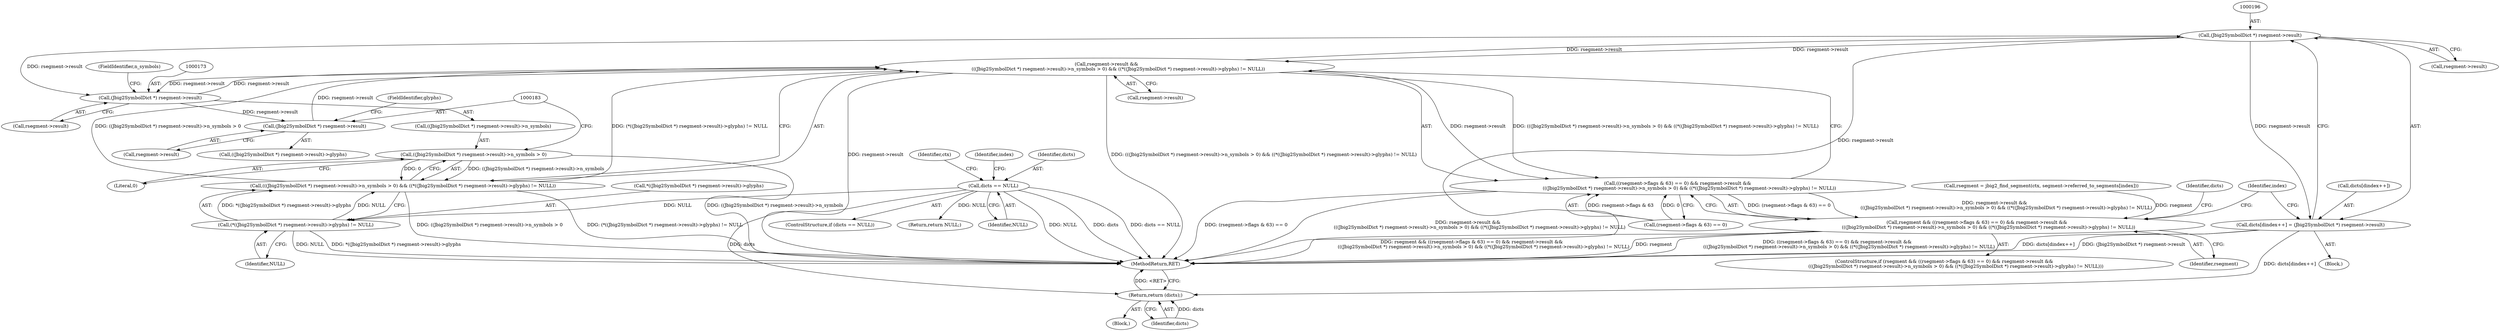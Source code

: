 digraph "0_ghostscript_e698d5c11d27212aa1098bc5b1673a3378563092_15@pointer" {
"1000195" [label="(Call,(Jbig2SymbolDict *) rsegment->result)"];
"1000165" [label="(Call,rsegment->result &&\n                (((Jbig2SymbolDict *) rsegment->result)->n_symbols > 0) && ((*((Jbig2SymbolDict *) rsegment->result)->glyphs) != NULL))"];
"1000195" [label="(Call,(Jbig2SymbolDict *) rsegment->result)"];
"1000172" [label="(Call,(Jbig2SymbolDict *) rsegment->result)"];
"1000182" [label="(Call,(Jbig2SymbolDict *) rsegment->result)"];
"1000169" [label="(Call,(((Jbig2SymbolDict *) rsegment->result)->n_symbols > 0) && ((*((Jbig2SymbolDict *) rsegment->result)->glyphs) != NULL))"];
"1000170" [label="(Call,((Jbig2SymbolDict *) rsegment->result)->n_symbols > 0)"];
"1000179" [label="(Call,(*((Jbig2SymbolDict *) rsegment->result)->glyphs) != NULL)"];
"1000120" [label="(Call,dicts == NULL)"];
"1000157" [label="(Call,((rsegment->flags & 63) == 0) && rsegment->result &&\n                (((Jbig2SymbolDict *) rsegment->result)->n_symbols > 0) && ((*((Jbig2SymbolDict *) rsegment->result)->glyphs) != NULL))"];
"1000155" [label="(Call,rsegment && ((rsegment->flags & 63) == 0) && rsegment->result &&\n                (((Jbig2SymbolDict *) rsegment->result)->n_symbols > 0) && ((*((Jbig2SymbolDict *) rsegment->result)->glyphs) != NULL))"];
"1000190" [label="(Call,dicts[dindex++] = (Jbig2SymbolDict *) rsegment->result)"];
"1000214" [label="(Return,return (dicts);)"];
"1000165" [label="(Call,rsegment->result &&\n                (((Jbig2SymbolDict *) rsegment->result)->n_symbols > 0) && ((*((Jbig2SymbolDict *) rsegment->result)->glyphs) != NULL))"];
"1000180" [label="(Call,*((Jbig2SymbolDict *) rsegment->result)->glyphs)"];
"1000105" [label="(Block,)"];
"1000145" [label="(Call,rsegment = jbig2_find_segment(ctx, segment->referred_to_segments[index]))"];
"1000171" [label="(Call,((Jbig2SymbolDict *) rsegment->result)->n_symbols)"];
"1000135" [label="(Identifier,index)"];
"1000181" [label="(Call,((Jbig2SymbolDict *) rsegment->result)->glyphs)"];
"1000177" [label="(FieldIdentifier,n_symbols)"];
"1000179" [label="(Call,(*((Jbig2SymbolDict *) rsegment->result)->glyphs) != NULL)"];
"1000143" [label="(Identifier,index)"];
"1000119" [label="(ControlStructure,if (dicts == NULL))"];
"1000191" [label="(Call,dicts[dindex++])"];
"1000170" [label="(Call,((Jbig2SymbolDict *) rsegment->result)->n_symbols > 0)"];
"1000214" [label="(Return,return (dicts);)"];
"1000154" [label="(ControlStructure,if (rsegment && ((rsegment->flags & 63) == 0) && rsegment->result &&\n                (((Jbig2SymbolDict *) rsegment->result)->n_symbols > 0) && ((*((Jbig2SymbolDict *) rsegment->result)->glyphs) != NULL)))"];
"1000158" [label="(Call,(rsegment->flags & 63) == 0)"];
"1000169" [label="(Call,(((Jbig2SymbolDict *) rsegment->result)->n_symbols > 0) && ((*((Jbig2SymbolDict *) rsegment->result)->glyphs) != NULL))"];
"1000120" [label="(Call,dicts == NULL)"];
"1000189" [label="(Block,)"];
"1000187" [label="(FieldIdentifier,glyphs)"];
"1000174" [label="(Call,rsegment->result)"];
"1000155" [label="(Call,rsegment && ((rsegment->flags & 63) == 0) && rsegment->result &&\n                (((Jbig2SymbolDict *) rsegment->result)->n_symbols > 0) && ((*((Jbig2SymbolDict *) rsegment->result)->glyphs) != NULL))"];
"1000178" [label="(Literal,0)"];
"1000166" [label="(Call,rsegment->result)"];
"1000121" [label="(Identifier,dicts)"];
"1000215" [label="(Identifier,dicts)"];
"1000192" [label="(Identifier,dicts)"];
"1000131" [label="(Return,return NULL;)"];
"1000157" [label="(Call,((rsegment->flags & 63) == 0) && rsegment->result &&\n                (((Jbig2SymbolDict *) rsegment->result)->n_symbols > 0) && ((*((Jbig2SymbolDict *) rsegment->result)->glyphs) != NULL))"];
"1000190" [label="(Call,dicts[dindex++] = (Jbig2SymbolDict *) rsegment->result)"];
"1000188" [label="(Identifier,NULL)"];
"1000197" [label="(Call,rsegment->result)"];
"1000122" [label="(Identifier,NULL)"];
"1000125" [label="(Identifier,ctx)"];
"1000182" [label="(Call,(Jbig2SymbolDict *) rsegment->result)"];
"1000172" [label="(Call,(Jbig2SymbolDict *) rsegment->result)"];
"1000184" [label="(Call,rsegment->result)"];
"1000195" [label="(Call,(Jbig2SymbolDict *) rsegment->result)"];
"1000156" [label="(Identifier,rsegment)"];
"1000216" [label="(MethodReturn,RET)"];
"1000195" -> "1000190"  [label="AST: "];
"1000195" -> "1000197"  [label="CFG: "];
"1000196" -> "1000195"  [label="AST: "];
"1000197" -> "1000195"  [label="AST: "];
"1000190" -> "1000195"  [label="CFG: "];
"1000195" -> "1000216"  [label="DDG: rsegment->result"];
"1000195" -> "1000165"  [label="DDG: rsegment->result"];
"1000195" -> "1000172"  [label="DDG: rsegment->result"];
"1000195" -> "1000190"  [label="DDG: rsegment->result"];
"1000165" -> "1000195"  [label="DDG: rsegment->result"];
"1000165" -> "1000157"  [label="AST: "];
"1000165" -> "1000166"  [label="CFG: "];
"1000165" -> "1000169"  [label="CFG: "];
"1000166" -> "1000165"  [label="AST: "];
"1000169" -> "1000165"  [label="AST: "];
"1000157" -> "1000165"  [label="CFG: "];
"1000165" -> "1000216"  [label="DDG: (((Jbig2SymbolDict *) rsegment->result)->n_symbols > 0) && ((*((Jbig2SymbolDict *) rsegment->result)->glyphs) != NULL)"];
"1000165" -> "1000216"  [label="DDG: rsegment->result"];
"1000165" -> "1000157"  [label="DDG: rsegment->result"];
"1000165" -> "1000157"  [label="DDG: (((Jbig2SymbolDict *) rsegment->result)->n_symbols > 0) && ((*((Jbig2SymbolDict *) rsegment->result)->glyphs) != NULL)"];
"1000172" -> "1000165"  [label="DDG: rsegment->result"];
"1000182" -> "1000165"  [label="DDG: rsegment->result"];
"1000169" -> "1000165"  [label="DDG: ((Jbig2SymbolDict *) rsegment->result)->n_symbols > 0"];
"1000169" -> "1000165"  [label="DDG: (*((Jbig2SymbolDict *) rsegment->result)->glyphs) != NULL"];
"1000165" -> "1000172"  [label="DDG: rsegment->result"];
"1000172" -> "1000171"  [label="AST: "];
"1000172" -> "1000174"  [label="CFG: "];
"1000173" -> "1000172"  [label="AST: "];
"1000174" -> "1000172"  [label="AST: "];
"1000177" -> "1000172"  [label="CFG: "];
"1000172" -> "1000182"  [label="DDG: rsegment->result"];
"1000182" -> "1000181"  [label="AST: "];
"1000182" -> "1000184"  [label="CFG: "];
"1000183" -> "1000182"  [label="AST: "];
"1000184" -> "1000182"  [label="AST: "];
"1000187" -> "1000182"  [label="CFG: "];
"1000169" -> "1000170"  [label="CFG: "];
"1000169" -> "1000179"  [label="CFG: "];
"1000170" -> "1000169"  [label="AST: "];
"1000179" -> "1000169"  [label="AST: "];
"1000169" -> "1000216"  [label="DDG: ((Jbig2SymbolDict *) rsegment->result)->n_symbols > 0"];
"1000169" -> "1000216"  [label="DDG: (*((Jbig2SymbolDict *) rsegment->result)->glyphs) != NULL"];
"1000170" -> "1000169"  [label="DDG: ((Jbig2SymbolDict *) rsegment->result)->n_symbols"];
"1000170" -> "1000169"  [label="DDG: 0"];
"1000179" -> "1000169"  [label="DDG: *((Jbig2SymbolDict *) rsegment->result)->glyphs"];
"1000179" -> "1000169"  [label="DDG: NULL"];
"1000170" -> "1000178"  [label="CFG: "];
"1000171" -> "1000170"  [label="AST: "];
"1000178" -> "1000170"  [label="AST: "];
"1000183" -> "1000170"  [label="CFG: "];
"1000170" -> "1000216"  [label="DDG: ((Jbig2SymbolDict *) rsegment->result)->n_symbols"];
"1000179" -> "1000188"  [label="CFG: "];
"1000180" -> "1000179"  [label="AST: "];
"1000188" -> "1000179"  [label="AST: "];
"1000179" -> "1000216"  [label="DDG: NULL"];
"1000179" -> "1000216"  [label="DDG: *((Jbig2SymbolDict *) rsegment->result)->glyphs"];
"1000120" -> "1000179"  [label="DDG: NULL"];
"1000120" -> "1000119"  [label="AST: "];
"1000120" -> "1000122"  [label="CFG: "];
"1000121" -> "1000120"  [label="AST: "];
"1000122" -> "1000120"  [label="AST: "];
"1000125" -> "1000120"  [label="CFG: "];
"1000135" -> "1000120"  [label="CFG: "];
"1000120" -> "1000216"  [label="DDG: dicts"];
"1000120" -> "1000216"  [label="DDG: dicts == NULL"];
"1000120" -> "1000216"  [label="DDG: NULL"];
"1000120" -> "1000131"  [label="DDG: NULL"];
"1000120" -> "1000214"  [label="DDG: dicts"];
"1000157" -> "1000155"  [label="AST: "];
"1000157" -> "1000158"  [label="CFG: "];
"1000158" -> "1000157"  [label="AST: "];
"1000155" -> "1000157"  [label="CFG: "];
"1000157" -> "1000216"  [label="DDG: (rsegment->flags & 63) == 0"];
"1000157" -> "1000216"  [label="DDG: rsegment->result &&\n                (((Jbig2SymbolDict *) rsegment->result)->n_symbols > 0) && ((*((Jbig2SymbolDict *) rsegment->result)->glyphs) != NULL)"];
"1000157" -> "1000155"  [label="DDG: (rsegment->flags & 63) == 0"];
"1000157" -> "1000155"  [label="DDG: rsegment->result &&\n                (((Jbig2SymbolDict *) rsegment->result)->n_symbols > 0) && ((*((Jbig2SymbolDict *) rsegment->result)->glyphs) != NULL)"];
"1000158" -> "1000157"  [label="DDG: rsegment->flags & 63"];
"1000158" -> "1000157"  [label="DDG: 0"];
"1000155" -> "1000154"  [label="AST: "];
"1000155" -> "1000156"  [label="CFG: "];
"1000156" -> "1000155"  [label="AST: "];
"1000192" -> "1000155"  [label="CFG: "];
"1000143" -> "1000155"  [label="CFG: "];
"1000155" -> "1000216"  [label="DDG: ((rsegment->flags & 63) == 0) && rsegment->result &&\n                (((Jbig2SymbolDict *) rsegment->result)->n_symbols > 0) && ((*((Jbig2SymbolDict *) rsegment->result)->glyphs) != NULL)"];
"1000155" -> "1000216"  [label="DDG: rsegment && ((rsegment->flags & 63) == 0) && rsegment->result &&\n                (((Jbig2SymbolDict *) rsegment->result)->n_symbols > 0) && ((*((Jbig2SymbolDict *) rsegment->result)->glyphs) != NULL)"];
"1000155" -> "1000216"  [label="DDG: rsegment"];
"1000145" -> "1000155"  [label="DDG: rsegment"];
"1000190" -> "1000189"  [label="AST: "];
"1000191" -> "1000190"  [label="AST: "];
"1000143" -> "1000190"  [label="CFG: "];
"1000190" -> "1000216"  [label="DDG: (Jbig2SymbolDict *) rsegment->result"];
"1000190" -> "1000216"  [label="DDG: dicts[dindex++]"];
"1000190" -> "1000214"  [label="DDG: dicts[dindex++]"];
"1000214" -> "1000105"  [label="AST: "];
"1000214" -> "1000215"  [label="CFG: "];
"1000215" -> "1000214"  [label="AST: "];
"1000216" -> "1000214"  [label="CFG: "];
"1000214" -> "1000216"  [label="DDG: <RET>"];
"1000215" -> "1000214"  [label="DDG: dicts"];
}
